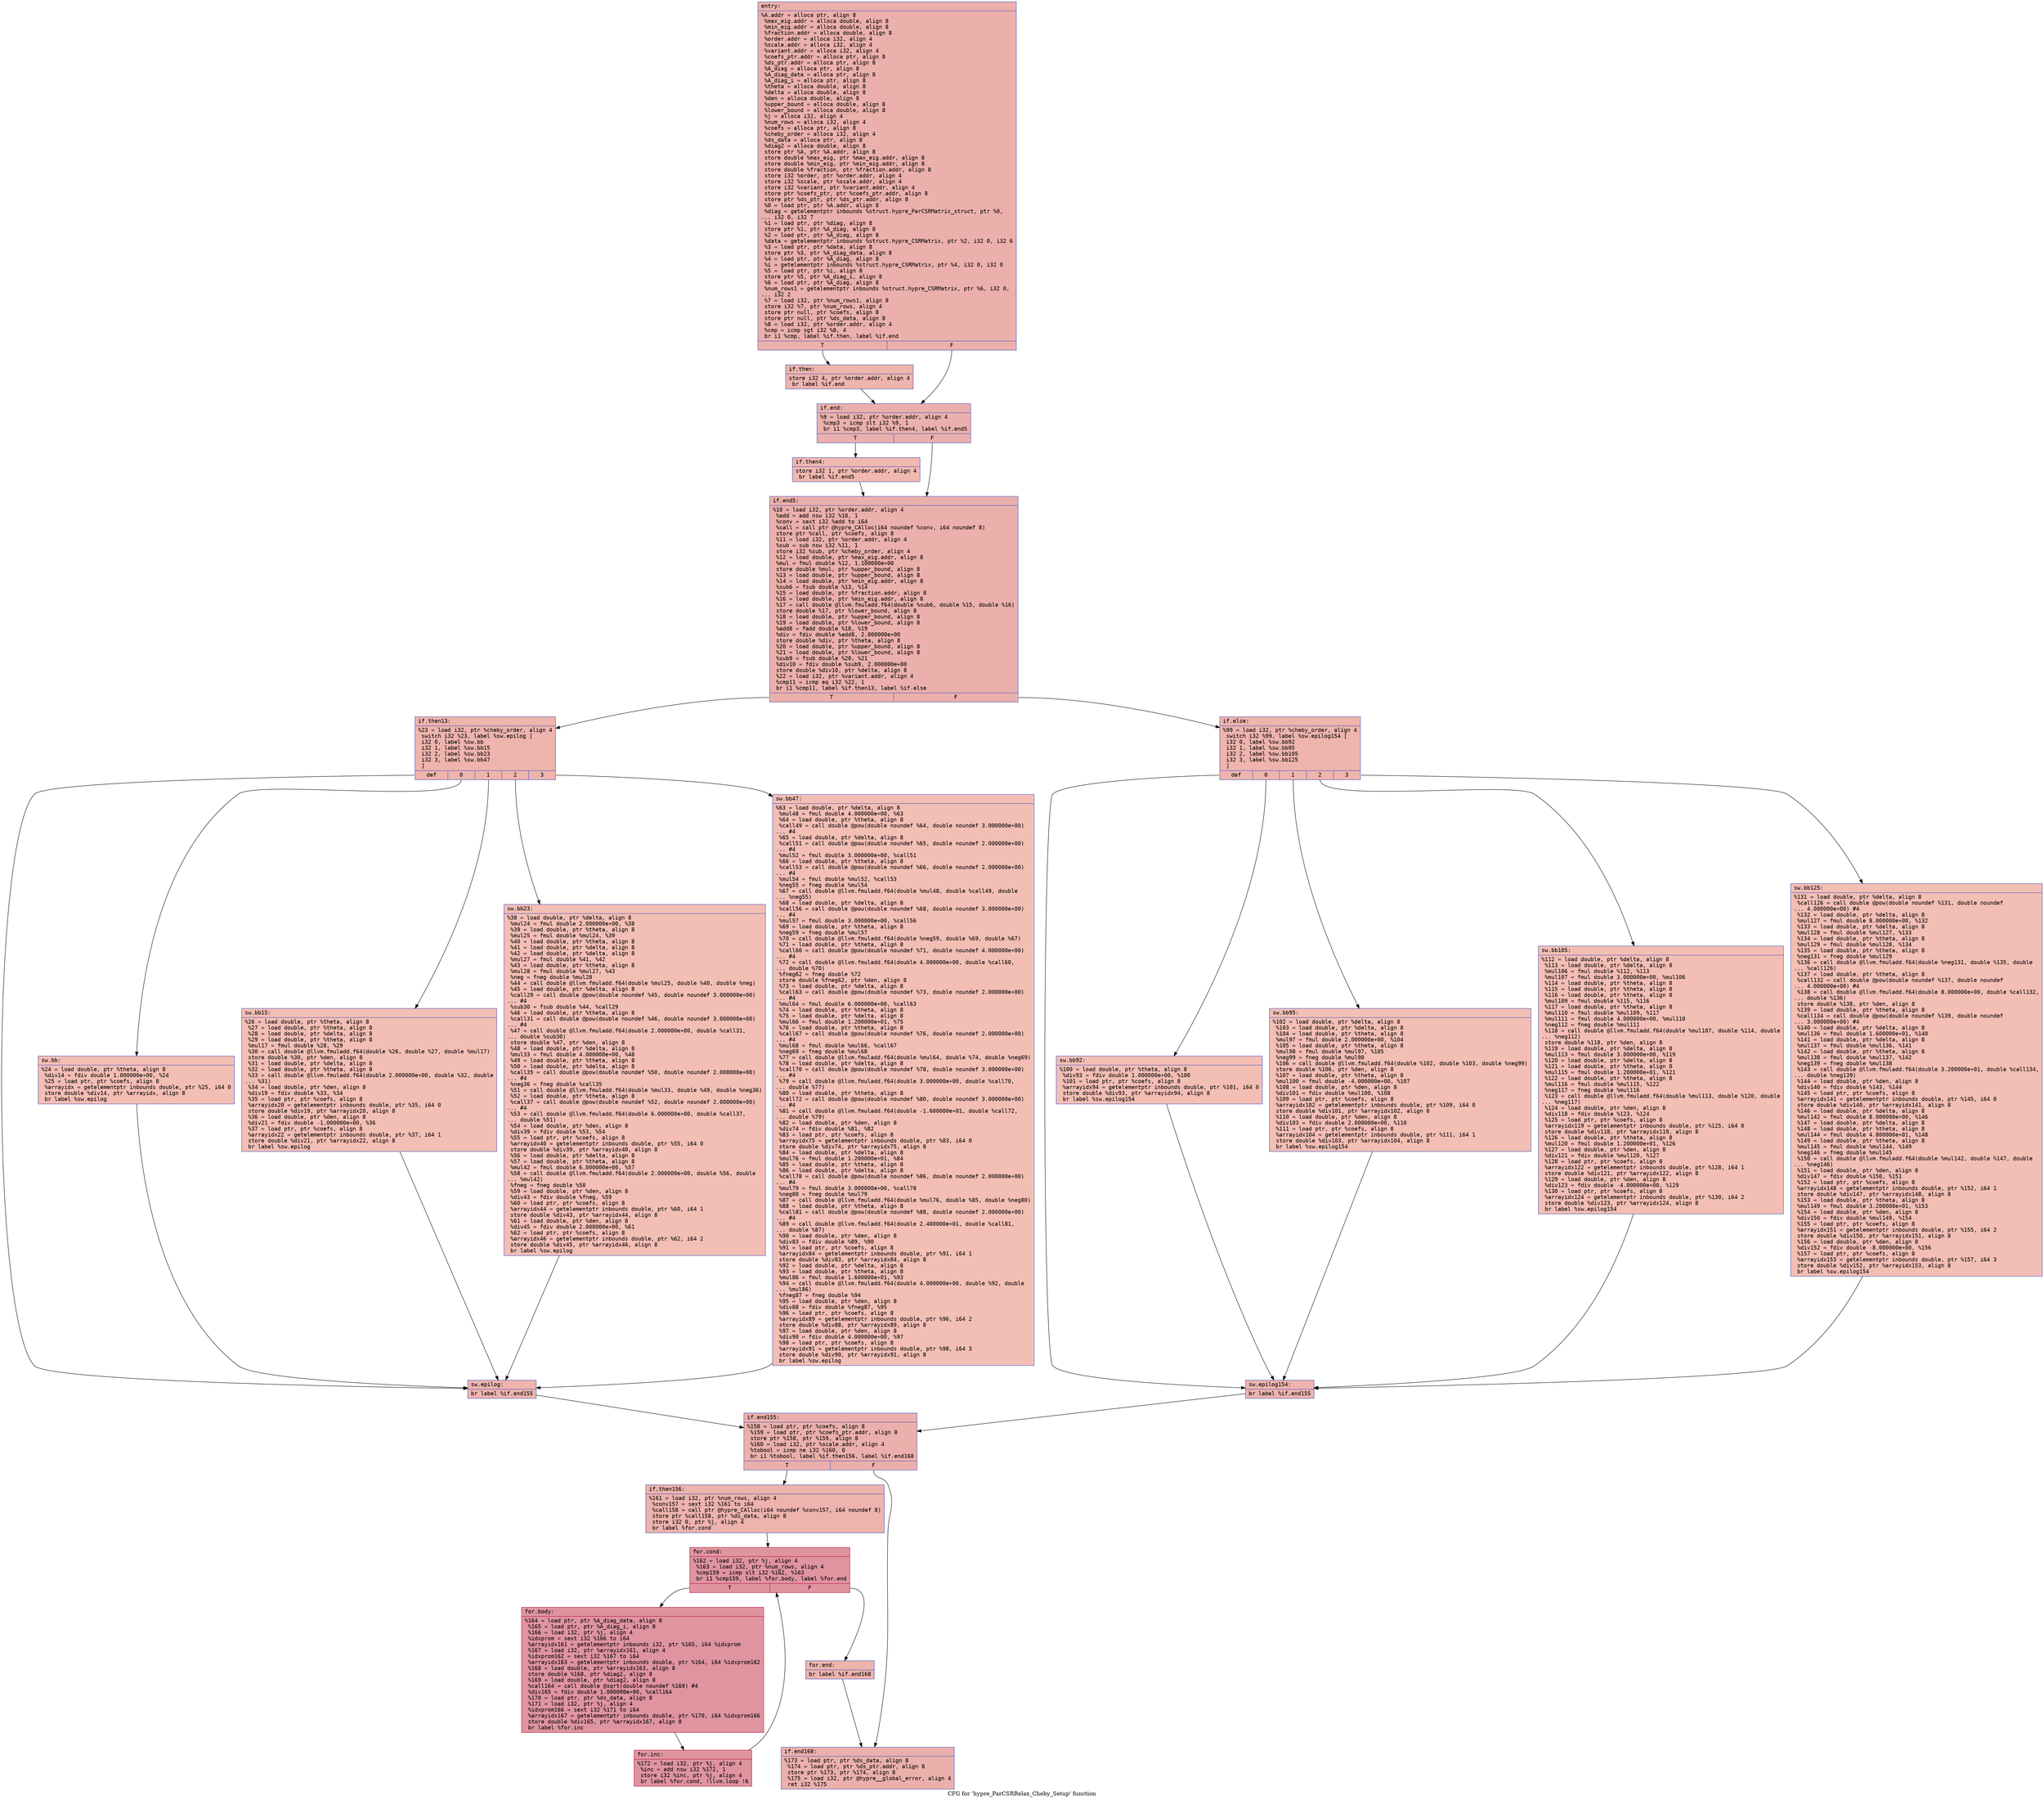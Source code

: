 digraph "CFG for 'hypre_ParCSRRelax_Cheby_Setup' function" {
	label="CFG for 'hypre_ParCSRRelax_Cheby_Setup' function";

	Node0x55d13494d540 [shape=record,color="#3d50c3ff", style=filled, fillcolor="#d24b4070" fontname="Courier",label="{entry:\l|  %A.addr = alloca ptr, align 8\l  %max_eig.addr = alloca double, align 8\l  %min_eig.addr = alloca double, align 8\l  %fraction.addr = alloca double, align 8\l  %order.addr = alloca i32, align 4\l  %scale.addr = alloca i32, align 4\l  %variant.addr = alloca i32, align 4\l  %coefs_ptr.addr = alloca ptr, align 8\l  %ds_ptr.addr = alloca ptr, align 8\l  %A_diag = alloca ptr, align 8\l  %A_diag_data = alloca ptr, align 8\l  %A_diag_i = alloca ptr, align 8\l  %theta = alloca double, align 8\l  %delta = alloca double, align 8\l  %den = alloca double, align 8\l  %upper_bound = alloca double, align 8\l  %lower_bound = alloca double, align 8\l  %j = alloca i32, align 4\l  %num_rows = alloca i32, align 4\l  %coefs = alloca ptr, align 8\l  %cheby_order = alloca i32, align 4\l  %ds_data = alloca ptr, align 8\l  %diag2 = alloca double, align 8\l  store ptr %A, ptr %A.addr, align 8\l  store double %max_eig, ptr %max_eig.addr, align 8\l  store double %min_eig, ptr %min_eig.addr, align 8\l  store double %fraction, ptr %fraction.addr, align 8\l  store i32 %order, ptr %order.addr, align 4\l  store i32 %scale, ptr %scale.addr, align 4\l  store i32 %variant, ptr %variant.addr, align 4\l  store ptr %coefs_ptr, ptr %coefs_ptr.addr, align 8\l  store ptr %ds_ptr, ptr %ds_ptr.addr, align 8\l  %0 = load ptr, ptr %A.addr, align 8\l  %diag = getelementptr inbounds %struct.hypre_ParCSRMatrix_struct, ptr %0,\l... i32 0, i32 7\l  %1 = load ptr, ptr %diag, align 8\l  store ptr %1, ptr %A_diag, align 8\l  %2 = load ptr, ptr %A_diag, align 8\l  %data = getelementptr inbounds %struct.hypre_CSRMatrix, ptr %2, i32 0, i32 6\l  %3 = load ptr, ptr %data, align 8\l  store ptr %3, ptr %A_diag_data, align 8\l  %4 = load ptr, ptr %A_diag, align 8\l  %i = getelementptr inbounds %struct.hypre_CSRMatrix, ptr %4, i32 0, i32 0\l  %5 = load ptr, ptr %i, align 8\l  store ptr %5, ptr %A_diag_i, align 8\l  %6 = load ptr, ptr %A_diag, align 8\l  %num_rows1 = getelementptr inbounds %struct.hypre_CSRMatrix, ptr %6, i32 0,\l... i32 2\l  %7 = load i32, ptr %num_rows1, align 8\l  store i32 %7, ptr %num_rows, align 4\l  store ptr null, ptr %coefs, align 8\l  store ptr null, ptr %ds_data, align 8\l  %8 = load i32, ptr %order.addr, align 4\l  %cmp = icmp sgt i32 %8, 4\l  br i1 %cmp, label %if.then, label %if.end\l|{<s0>T|<s1>F}}"];
	Node0x55d13494d540:s0 -> Node0x55d134951280[tooltip="entry -> if.then\nProbability 50.00%" ];
	Node0x55d13494d540:s1 -> Node0x55d1349512f0[tooltip="entry -> if.end\nProbability 50.00%" ];
	Node0x55d134951280 [shape=record,color="#3d50c3ff", style=filled, fillcolor="#d8564670" fontname="Courier",label="{if.then:\l|  store i32 4, ptr %order.addr, align 4\l  br label %if.end\l}"];
	Node0x55d134951280 -> Node0x55d1349512f0[tooltip="if.then -> if.end\nProbability 100.00%" ];
	Node0x55d1349512f0 [shape=record,color="#3d50c3ff", style=filled, fillcolor="#d24b4070" fontname="Courier",label="{if.end:\l|  %9 = load i32, ptr %order.addr, align 4\l  %cmp3 = icmp slt i32 %9, 1\l  br i1 %cmp3, label %if.then4, label %if.end5\l|{<s0>T|<s1>F}}"];
	Node0x55d1349512f0:s0 -> Node0x55d1349515c0[tooltip="if.end -> if.then4\nProbability 37.50%" ];
	Node0x55d1349512f0:s1 -> Node0x55d134951640[tooltip="if.end -> if.end5\nProbability 62.50%" ];
	Node0x55d1349515c0 [shape=record,color="#3d50c3ff", style=filled, fillcolor="#dc5d4a70" fontname="Courier",label="{if.then4:\l|  store i32 1, ptr %order.addr, align 4\l  br label %if.end5\l}"];
	Node0x55d1349515c0 -> Node0x55d134951640[tooltip="if.then4 -> if.end5\nProbability 100.00%" ];
	Node0x55d134951640 [shape=record,color="#3d50c3ff", style=filled, fillcolor="#d24b4070" fontname="Courier",label="{if.end5:\l|  %10 = load i32, ptr %order.addr, align 4\l  %add = add nsw i32 %10, 1\l  %conv = sext i32 %add to i64\l  %call = call ptr @hypre_CAlloc(i64 noundef %conv, i64 noundef 8)\l  store ptr %call, ptr %coefs, align 8\l  %11 = load i32, ptr %order.addr, align 4\l  %sub = sub nsw i32 %11, 1\l  store i32 %sub, ptr %cheby_order, align 4\l  %12 = load double, ptr %max_eig.addr, align 8\l  %mul = fmul double %12, 1.100000e+00\l  store double %mul, ptr %upper_bound, align 8\l  %13 = load double, ptr %upper_bound, align 8\l  %14 = load double, ptr %min_eig.addr, align 8\l  %sub6 = fsub double %13, %14\l  %15 = load double, ptr %fraction.addr, align 8\l  %16 = load double, ptr %min_eig.addr, align 8\l  %17 = call double @llvm.fmuladd.f64(double %sub6, double %15, double %16)\l  store double %17, ptr %lower_bound, align 8\l  %18 = load double, ptr %upper_bound, align 8\l  %19 = load double, ptr %lower_bound, align 8\l  %add8 = fadd double %18, %19\l  %div = fdiv double %add8, 2.000000e+00\l  store double %div, ptr %theta, align 8\l  %20 = load double, ptr %upper_bound, align 8\l  %21 = load double, ptr %lower_bound, align 8\l  %sub9 = fsub double %20, %21\l  %div10 = fdiv double %sub9, 2.000000e+00\l  store double %div10, ptr %delta, align 8\l  %22 = load i32, ptr %variant.addr, align 4\l  %cmp11 = icmp eq i32 %22, 1\l  br i1 %cmp11, label %if.then13, label %if.else\l|{<s0>T|<s1>F}}"];
	Node0x55d134951640:s0 -> Node0x55d1349544e0[tooltip="if.end5 -> if.then13\nProbability 50.00%" ];
	Node0x55d134951640:s1 -> Node0x55d134954590[tooltip="if.end5 -> if.else\nProbability 50.00%" ];
	Node0x55d1349544e0 [shape=record,color="#3d50c3ff", style=filled, fillcolor="#d8564670" fontname="Courier",label="{if.then13:\l|  %23 = load i32, ptr %cheby_order, align 4\l  switch i32 %23, label %sw.epilog [\l    i32 0, label %sw.bb\l    i32 1, label %sw.bb15\l    i32 2, label %sw.bb23\l    i32 3, label %sw.bb47\l  ]\l|{<s0>def|<s1>0|<s2>1|<s3>2|<s4>3}}"];
	Node0x55d1349544e0:s0 -> Node0x55d134954790[tooltip="if.then13 -> sw.epilog\nProbability 20.00%" ];
	Node0x55d1349544e0:s1 -> Node0x55d1349547e0[tooltip="if.then13 -> sw.bb\nProbability 20.00%" ];
	Node0x55d1349544e0:s2 -> Node0x55d1349548b0[tooltip="if.then13 -> sw.bb15\nProbability 20.00%" ];
	Node0x55d1349544e0:s3 -> Node0x55d134954980[tooltip="if.then13 -> sw.bb23\nProbability 20.00%" ];
	Node0x55d1349544e0:s4 -> Node0x55d134954a80[tooltip="if.then13 -> sw.bb47\nProbability 20.00%" ];
	Node0x55d1349547e0 [shape=record,color="#3d50c3ff", style=filled, fillcolor="#e36c5570" fontname="Courier",label="{sw.bb:\l|  %24 = load double, ptr %theta, align 8\l  %div14 = fdiv double 1.000000e+00, %24\l  %25 = load ptr, ptr %coefs, align 8\l  %arrayidx = getelementptr inbounds double, ptr %25, i64 0\l  store double %div14, ptr %arrayidx, align 8\l  br label %sw.epilog\l}"];
	Node0x55d1349547e0 -> Node0x55d134954790[tooltip="sw.bb -> sw.epilog\nProbability 100.00%" ];
	Node0x55d1349548b0 [shape=record,color="#3d50c3ff", style=filled, fillcolor="#e36c5570" fontname="Courier",label="{sw.bb15:\l|  %26 = load double, ptr %theta, align 8\l  %27 = load double, ptr %theta, align 8\l  %28 = load double, ptr %delta, align 8\l  %29 = load double, ptr %theta, align 8\l  %mul17 = fmul double %28, %29\l  %30 = call double @llvm.fmuladd.f64(double %26, double %27, double %mul17)\l  store double %30, ptr %den, align 8\l  %31 = load double, ptr %delta, align 8\l  %32 = load double, ptr %theta, align 8\l  %33 = call double @llvm.fmuladd.f64(double 2.000000e+00, double %32, double\l... %31)\l  %34 = load double, ptr %den, align 8\l  %div19 = fdiv double %33, %34\l  %35 = load ptr, ptr %coefs, align 8\l  %arrayidx20 = getelementptr inbounds double, ptr %35, i64 0\l  store double %div19, ptr %arrayidx20, align 8\l  %36 = load double, ptr %den, align 8\l  %div21 = fdiv double -1.000000e+00, %36\l  %37 = load ptr, ptr %coefs, align 8\l  %arrayidx22 = getelementptr inbounds double, ptr %37, i64 1\l  store double %div21, ptr %arrayidx22, align 8\l  br label %sw.epilog\l}"];
	Node0x55d1349548b0 -> Node0x55d134954790[tooltip="sw.bb15 -> sw.epilog\nProbability 100.00%" ];
	Node0x55d134954980 [shape=record,color="#3d50c3ff", style=filled, fillcolor="#e36c5570" fontname="Courier",label="{sw.bb23:\l|  %38 = load double, ptr %delta, align 8\l  %mul24 = fmul double 2.000000e+00, %38\l  %39 = load double, ptr %theta, align 8\l  %mul25 = fmul double %mul24, %39\l  %40 = load double, ptr %theta, align 8\l  %41 = load double, ptr %delta, align 8\l  %42 = load double, ptr %delta, align 8\l  %mul27 = fmul double %41, %42\l  %43 = load double, ptr %theta, align 8\l  %mul28 = fmul double %mul27, %43\l  %neg = fneg double %mul28\l  %44 = call double @llvm.fmuladd.f64(double %mul25, double %40, double %neg)\l  %45 = load double, ptr %delta, align 8\l  %call29 = call double @pow(double noundef %45, double noundef 3.000000e+00)\l... #4\l  %sub30 = fsub double %44, %call29\l  %46 = load double, ptr %theta, align 8\l  %call31 = call double @pow(double noundef %46, double noundef 3.000000e+00)\l... #4\l  %47 = call double @llvm.fmuladd.f64(double 2.000000e+00, double %call31,\l... double %sub30)\l  store double %47, ptr %den, align 8\l  %48 = load double, ptr %delta, align 8\l  %mul33 = fmul double 4.000000e+00, %48\l  %49 = load double, ptr %theta, align 8\l  %50 = load double, ptr %delta, align 8\l  %call35 = call double @pow(double noundef %50, double noundef 2.000000e+00)\l... #4\l  %neg36 = fneg double %call35\l  %51 = call double @llvm.fmuladd.f64(double %mul33, double %49, double %neg36)\l  %52 = load double, ptr %theta, align 8\l  %call37 = call double @pow(double noundef %52, double noundef 2.000000e+00)\l... #4\l  %53 = call double @llvm.fmuladd.f64(double 6.000000e+00, double %call37,\l... double %51)\l  %54 = load double, ptr %den, align 8\l  %div39 = fdiv double %53, %54\l  %55 = load ptr, ptr %coefs, align 8\l  %arrayidx40 = getelementptr inbounds double, ptr %55, i64 0\l  store double %div39, ptr %arrayidx40, align 8\l  %56 = load double, ptr %delta, align 8\l  %57 = load double, ptr %theta, align 8\l  %mul42 = fmul double 6.000000e+00, %57\l  %58 = call double @llvm.fmuladd.f64(double 2.000000e+00, double %56, double\l... %mul42)\l  %fneg = fneg double %58\l  %59 = load double, ptr %den, align 8\l  %div43 = fdiv double %fneg, %59\l  %60 = load ptr, ptr %coefs, align 8\l  %arrayidx44 = getelementptr inbounds double, ptr %60, i64 1\l  store double %div43, ptr %arrayidx44, align 8\l  %61 = load double, ptr %den, align 8\l  %div45 = fdiv double 2.000000e+00, %61\l  %62 = load ptr, ptr %coefs, align 8\l  %arrayidx46 = getelementptr inbounds double, ptr %62, i64 2\l  store double %div45, ptr %arrayidx46, align 8\l  br label %sw.epilog\l}"];
	Node0x55d134954980 -> Node0x55d134954790[tooltip="sw.bb23 -> sw.epilog\nProbability 100.00%" ];
	Node0x55d134954a80 [shape=record,color="#3d50c3ff", style=filled, fillcolor="#e36c5570" fontname="Courier",label="{sw.bb47:\l|  %63 = load double, ptr %delta, align 8\l  %mul48 = fmul double 4.000000e+00, %63\l  %64 = load double, ptr %theta, align 8\l  %call49 = call double @pow(double noundef %64, double noundef 3.000000e+00)\l... #4\l  %65 = load double, ptr %delta, align 8\l  %call51 = call double @pow(double noundef %65, double noundef 2.000000e+00)\l... #4\l  %mul52 = fmul double 3.000000e+00, %call51\l  %66 = load double, ptr %theta, align 8\l  %call53 = call double @pow(double noundef %66, double noundef 2.000000e+00)\l... #4\l  %mul54 = fmul double %mul52, %call53\l  %neg55 = fneg double %mul54\l  %67 = call double @llvm.fmuladd.f64(double %mul48, double %call49, double\l... %neg55)\l  %68 = load double, ptr %delta, align 8\l  %call56 = call double @pow(double noundef %68, double noundef 3.000000e+00)\l... #4\l  %mul57 = fmul double 3.000000e+00, %call56\l  %69 = load double, ptr %theta, align 8\l  %neg59 = fneg double %mul57\l  %70 = call double @llvm.fmuladd.f64(double %neg59, double %69, double %67)\l  %71 = load double, ptr %theta, align 8\l  %call60 = call double @pow(double noundef %71, double noundef 4.000000e+00)\l... #4\l  %72 = call double @llvm.fmuladd.f64(double 4.000000e+00, double %call60,\l... double %70)\l  %fneg62 = fneg double %72\l  store double %fneg62, ptr %den, align 8\l  %73 = load double, ptr %delta, align 8\l  %call63 = call double @pow(double noundef %73, double noundef 2.000000e+00)\l... #4\l  %mul64 = fmul double 6.000000e+00, %call63\l  %74 = load double, ptr %theta, align 8\l  %75 = load double, ptr %delta, align 8\l  %mul66 = fmul double 1.200000e+01, %75\l  %76 = load double, ptr %theta, align 8\l  %call67 = call double @pow(double noundef %76, double noundef 2.000000e+00)\l... #4\l  %mul68 = fmul double %mul66, %call67\l  %neg69 = fneg double %mul68\l  %77 = call double @llvm.fmuladd.f64(double %mul64, double %74, double %neg69)\l  %78 = load double, ptr %delta, align 8\l  %call70 = call double @pow(double noundef %78, double noundef 3.000000e+00)\l... #4\l  %79 = call double @llvm.fmuladd.f64(double 3.000000e+00, double %call70,\l... double %77)\l  %80 = load double, ptr %theta, align 8\l  %call72 = call double @pow(double noundef %80, double noundef 3.000000e+00)\l... #4\l  %81 = call double @llvm.fmuladd.f64(double -1.600000e+01, double %call72,\l... double %79)\l  %82 = load double, ptr %den, align 8\l  %div74 = fdiv double %81, %82\l  %83 = load ptr, ptr %coefs, align 8\l  %arrayidx75 = getelementptr inbounds double, ptr %83, i64 0\l  store double %div74, ptr %arrayidx75, align 8\l  %84 = load double, ptr %delta, align 8\l  %mul76 = fmul double 1.200000e+01, %84\l  %85 = load double, ptr %theta, align 8\l  %86 = load double, ptr %delta, align 8\l  %call78 = call double @pow(double noundef %86, double noundef 2.000000e+00)\l... #4\l  %mul79 = fmul double 3.000000e+00, %call78\l  %neg80 = fneg double %mul79\l  %87 = call double @llvm.fmuladd.f64(double %mul76, double %85, double %neg80)\l  %88 = load double, ptr %theta, align 8\l  %call81 = call double @pow(double noundef %88, double noundef 2.000000e+00)\l... #4\l  %89 = call double @llvm.fmuladd.f64(double 2.400000e+01, double %call81,\l... double %87)\l  %90 = load double, ptr %den, align 8\l  %div83 = fdiv double %89, %90\l  %91 = load ptr, ptr %coefs, align 8\l  %arrayidx84 = getelementptr inbounds double, ptr %91, i64 1\l  store double %div83, ptr %arrayidx84, align 8\l  %92 = load double, ptr %delta, align 8\l  %93 = load double, ptr %theta, align 8\l  %mul86 = fmul double 1.600000e+01, %93\l  %94 = call double @llvm.fmuladd.f64(double 4.000000e+00, double %92, double\l... %mul86)\l  %fneg87 = fneg double %94\l  %95 = load double, ptr %den, align 8\l  %div88 = fdiv double %fneg87, %95\l  %96 = load ptr, ptr %coefs, align 8\l  %arrayidx89 = getelementptr inbounds double, ptr %96, i64 2\l  store double %div88, ptr %arrayidx89, align 8\l  %97 = load double, ptr %den, align 8\l  %div90 = fdiv double 4.000000e+00, %97\l  %98 = load ptr, ptr %coefs, align 8\l  %arrayidx91 = getelementptr inbounds double, ptr %98, i64 3\l  store double %div90, ptr %arrayidx91, align 8\l  br label %sw.epilog\l}"];
	Node0x55d134954a80 -> Node0x55d134954790[tooltip="sw.bb47 -> sw.epilog\nProbability 100.00%" ];
	Node0x55d134954790 [shape=record,color="#3d50c3ff", style=filled, fillcolor="#d8564670" fontname="Courier",label="{sw.epilog:\l|  br label %if.end155\l}"];
	Node0x55d134954790 -> Node0x55d134957150[tooltip="sw.epilog -> if.end155\nProbability 100.00%" ];
	Node0x55d134954590 [shape=record,color="#3d50c3ff", style=filled, fillcolor="#d8564670" fontname="Courier",label="{if.else:\l|  %99 = load i32, ptr %cheby_order, align 4\l  switch i32 %99, label %sw.epilog154 [\l    i32 0, label %sw.bb92\l    i32 1, label %sw.bb95\l    i32 2, label %sw.bb105\l    i32 3, label %sw.bb125\l  ]\l|{<s0>def|<s1>0|<s2>1|<s3>2|<s4>3}}"];
	Node0x55d134954590:s0 -> Node0x55d1349572c0[tooltip="if.else -> sw.epilog154\nProbability 20.00%" ];
	Node0x55d134954590:s1 -> Node0x55d13495dd80[tooltip="if.else -> sw.bb92\nProbability 20.00%" ];
	Node0x55d134954590:s2 -> Node0x55d13495ddd0[tooltip="if.else -> sw.bb95\nProbability 20.00%" ];
	Node0x55d134954590:s3 -> Node0x55d13495de20[tooltip="if.else -> sw.bb105\nProbability 20.00%" ];
	Node0x55d134954590:s4 -> Node0x55d13495dea0[tooltip="if.else -> sw.bb125\nProbability 20.00%" ];
	Node0x55d13495dd80 [shape=record,color="#3d50c3ff", style=filled, fillcolor="#e36c5570" fontname="Courier",label="{sw.bb92:\l|  %100 = load double, ptr %theta, align 8\l  %div93 = fdiv double 1.000000e+00, %100\l  %101 = load ptr, ptr %coefs, align 8\l  %arrayidx94 = getelementptr inbounds double, ptr %101, i64 0\l  store double %div93, ptr %arrayidx94, align 8\l  br label %sw.epilog154\l}"];
	Node0x55d13495dd80 -> Node0x55d1349572c0[tooltip="sw.bb92 -> sw.epilog154\nProbability 100.00%" ];
	Node0x55d13495ddd0 [shape=record,color="#3d50c3ff", style=filled, fillcolor="#e36c5570" fontname="Courier",label="{sw.bb95:\l|  %102 = load double, ptr %delta, align 8\l  %103 = load double, ptr %delta, align 8\l  %104 = load double, ptr %theta, align 8\l  %mul97 = fmul double 2.000000e+00, %104\l  %105 = load double, ptr %theta, align 8\l  %mul98 = fmul double %mul97, %105\l  %neg99 = fneg double %mul98\l  %106 = call double @llvm.fmuladd.f64(double %102, double %103, double %neg99)\l  store double %106, ptr %den, align 8\l  %107 = load double, ptr %theta, align 8\l  %mul100 = fmul double -4.000000e+00, %107\l  %108 = load double, ptr %den, align 8\l  %div101 = fdiv double %mul100, %108\l  %109 = load ptr, ptr %coefs, align 8\l  %arrayidx102 = getelementptr inbounds double, ptr %109, i64 0\l  store double %div101, ptr %arrayidx102, align 8\l  %110 = load double, ptr %den, align 8\l  %div103 = fdiv double 2.000000e+00, %110\l  %111 = load ptr, ptr %coefs, align 8\l  %arrayidx104 = getelementptr inbounds double, ptr %111, i64 1\l  store double %div103, ptr %arrayidx104, align 8\l  br label %sw.epilog154\l}"];
	Node0x55d13495ddd0 -> Node0x55d1349572c0[tooltip="sw.bb95 -> sw.epilog154\nProbability 100.00%" ];
	Node0x55d13495de20 [shape=record,color="#3d50c3ff", style=filled, fillcolor="#e36c5570" fontname="Courier",label="{sw.bb105:\l|  %112 = load double, ptr %delta, align 8\l  %113 = load double, ptr %delta, align 8\l  %mul106 = fmul double %112, %113\l  %mul107 = fmul double 3.000000e+00, %mul106\l  %114 = load double, ptr %theta, align 8\l  %115 = load double, ptr %theta, align 8\l  %116 = load double, ptr %theta, align 8\l  %mul109 = fmul double %115, %116\l  %117 = load double, ptr %theta, align 8\l  %mul110 = fmul double %mul109, %117\l  %mul111 = fmul double 4.000000e+00, %mul110\l  %neg112 = fneg double %mul111\l  %118 = call double @llvm.fmuladd.f64(double %mul107, double %114, double\l... %neg112)\l  store double %118, ptr %den, align 8\l  %119 = load double, ptr %delta, align 8\l  %mul113 = fmul double 3.000000e+00, %119\l  %120 = load double, ptr %delta, align 8\l  %121 = load double, ptr %theta, align 8\l  %mul115 = fmul double 1.200000e+01, %121\l  %122 = load double, ptr %theta, align 8\l  %mul116 = fmul double %mul115, %122\l  %neg117 = fneg double %mul116\l  %123 = call double @llvm.fmuladd.f64(double %mul113, double %120, double\l... %neg117)\l  %124 = load double, ptr %den, align 8\l  %div118 = fdiv double %123, %124\l  %125 = load ptr, ptr %coefs, align 8\l  %arrayidx119 = getelementptr inbounds double, ptr %125, i64 0\l  store double %div118, ptr %arrayidx119, align 8\l  %126 = load double, ptr %theta, align 8\l  %mul120 = fmul double 1.200000e+01, %126\l  %127 = load double, ptr %den, align 8\l  %div121 = fdiv double %mul120, %127\l  %128 = load ptr, ptr %coefs, align 8\l  %arrayidx122 = getelementptr inbounds double, ptr %128, i64 1\l  store double %div121, ptr %arrayidx122, align 8\l  %129 = load double, ptr %den, align 8\l  %div123 = fdiv double -4.000000e+00, %129\l  %130 = load ptr, ptr %coefs, align 8\l  %arrayidx124 = getelementptr inbounds double, ptr %130, i64 2\l  store double %div123, ptr %arrayidx124, align 8\l  br label %sw.epilog154\l}"];
	Node0x55d13495de20 -> Node0x55d1349572c0[tooltip="sw.bb105 -> sw.epilog154\nProbability 100.00%" ];
	Node0x55d13495dea0 [shape=record,color="#3d50c3ff", style=filled, fillcolor="#e36c5570" fontname="Courier",label="{sw.bb125:\l|  %131 = load double, ptr %delta, align 8\l  %call126 = call double @pow(double noundef %131, double noundef\l... 4.000000e+00) #4\l  %132 = load double, ptr %delta, align 8\l  %mul127 = fmul double 8.000000e+00, %132\l  %133 = load double, ptr %delta, align 8\l  %mul128 = fmul double %mul127, %133\l  %134 = load double, ptr %theta, align 8\l  %mul129 = fmul double %mul128, %134\l  %135 = load double, ptr %theta, align 8\l  %neg131 = fneg double %mul129\l  %136 = call double @llvm.fmuladd.f64(double %neg131, double %135, double\l... %call126)\l  %137 = load double, ptr %theta, align 8\l  %call132 = call double @pow(double noundef %137, double noundef\l... 4.000000e+00) #4\l  %138 = call double @llvm.fmuladd.f64(double 8.000000e+00, double %call132,\l... double %136)\l  store double %138, ptr %den, align 8\l  %139 = load double, ptr %theta, align 8\l  %call134 = call double @pow(double noundef %139, double noundef\l... 3.000000e+00) #4\l  %140 = load double, ptr %delta, align 8\l  %mul136 = fmul double 1.600000e+01, %140\l  %141 = load double, ptr %delta, align 8\l  %mul137 = fmul double %mul136, %141\l  %142 = load double, ptr %theta, align 8\l  %mul138 = fmul double %mul137, %142\l  %neg139 = fneg double %mul138\l  %143 = call double @llvm.fmuladd.f64(double 3.200000e+01, double %call134,\l... double %neg139)\l  %144 = load double, ptr %den, align 8\l  %div140 = fdiv double %143, %144\l  %145 = load ptr, ptr %coefs, align 8\l  %arrayidx141 = getelementptr inbounds double, ptr %145, i64 0\l  store double %div140, ptr %arrayidx141, align 8\l  %146 = load double, ptr %delta, align 8\l  %mul142 = fmul double 8.000000e+00, %146\l  %147 = load double, ptr %delta, align 8\l  %148 = load double, ptr %theta, align 8\l  %mul144 = fmul double 4.800000e+01, %148\l  %149 = load double, ptr %theta, align 8\l  %mul145 = fmul double %mul144, %149\l  %neg146 = fneg double %mul145\l  %150 = call double @llvm.fmuladd.f64(double %mul142, double %147, double\l... %neg146)\l  %151 = load double, ptr %den, align 8\l  %div147 = fdiv double %150, %151\l  %152 = load ptr, ptr %coefs, align 8\l  %arrayidx148 = getelementptr inbounds double, ptr %152, i64 1\l  store double %div147, ptr %arrayidx148, align 8\l  %153 = load double, ptr %theta, align 8\l  %mul149 = fmul double 3.200000e+01, %153\l  %154 = load double, ptr %den, align 8\l  %div150 = fdiv double %mul149, %154\l  %155 = load ptr, ptr %coefs, align 8\l  %arrayidx151 = getelementptr inbounds double, ptr %155, i64 2\l  store double %div150, ptr %arrayidx151, align 8\l  %156 = load double, ptr %den, align 8\l  %div152 = fdiv double -8.000000e+00, %156\l  %157 = load ptr, ptr %coefs, align 8\l  %arrayidx153 = getelementptr inbounds double, ptr %157, i64 3\l  store double %div152, ptr %arrayidx153, align 8\l  br label %sw.epilog154\l}"];
	Node0x55d13495dea0 -> Node0x55d1349572c0[tooltip="sw.bb125 -> sw.epilog154\nProbability 100.00%" ];
	Node0x55d1349572c0 [shape=record,color="#3d50c3ff", style=filled, fillcolor="#d8564670" fontname="Courier",label="{sw.epilog154:\l|  br label %if.end155\l}"];
	Node0x55d1349572c0 -> Node0x55d134957150[tooltip="sw.epilog154 -> if.end155\nProbability 100.00%" ];
	Node0x55d134957150 [shape=record,color="#3d50c3ff", style=filled, fillcolor="#d24b4070" fontname="Courier",label="{if.end155:\l|  %158 = load ptr, ptr %coefs, align 8\l  %159 = load ptr, ptr %coefs_ptr.addr, align 8\l  store ptr %158, ptr %159, align 8\l  %160 = load i32, ptr %scale.addr, align 4\l  %tobool = icmp ne i32 %160, 0\l  br i1 %tobool, label %if.then156, label %if.end168\l|{<s0>T|<s1>F}}"];
	Node0x55d134957150:s0 -> Node0x55d1349636d0[tooltip="if.end155 -> if.then156\nProbability 62.50%" ];
	Node0x55d134957150:s1 -> Node0x55d134963750[tooltip="if.end155 -> if.end168\nProbability 37.50%" ];
	Node0x55d1349636d0 [shape=record,color="#3d50c3ff", style=filled, fillcolor="#d6524470" fontname="Courier",label="{if.then156:\l|  %161 = load i32, ptr %num_rows, align 4\l  %conv157 = sext i32 %161 to i64\l  %call158 = call ptr @hypre_CAlloc(i64 noundef %conv157, i64 noundef 8)\l  store ptr %call158, ptr %ds_data, align 8\l  store i32 0, ptr %j, align 4\l  br label %for.cond\l}"];
	Node0x55d1349636d0 -> Node0x55d134963c20[tooltip="if.then156 -> for.cond\nProbability 100.00%" ];
	Node0x55d134963c20 [shape=record,color="#b70d28ff", style=filled, fillcolor="#b70d2870" fontname="Courier",label="{for.cond:\l|  %162 = load i32, ptr %j, align 4\l  %163 = load i32, ptr %num_rows, align 4\l  %cmp159 = icmp slt i32 %162, %163\l  br i1 %cmp159, label %for.body, label %for.end\l|{<s0>T|<s1>F}}"];
	Node0x55d134963c20:s0 -> Node0x55d134963ea0[tooltip="for.cond -> for.body\nProbability 96.88%" ];
	Node0x55d134963c20:s1 -> Node0x55d134963f20[tooltip="for.cond -> for.end\nProbability 3.12%" ];
	Node0x55d134963ea0 [shape=record,color="#b70d28ff", style=filled, fillcolor="#b70d2870" fontname="Courier",label="{for.body:\l|  %164 = load ptr, ptr %A_diag_data, align 8\l  %165 = load ptr, ptr %A_diag_i, align 8\l  %166 = load i32, ptr %j, align 4\l  %idxprom = sext i32 %166 to i64\l  %arrayidx161 = getelementptr inbounds i32, ptr %165, i64 %idxprom\l  %167 = load i32, ptr %arrayidx161, align 4\l  %idxprom162 = sext i32 %167 to i64\l  %arrayidx163 = getelementptr inbounds double, ptr %164, i64 %idxprom162\l  %168 = load double, ptr %arrayidx163, align 8\l  store double %168, ptr %diag2, align 8\l  %169 = load double, ptr %diag2, align 8\l  %call164 = call double @sqrt(double noundef %169) #4\l  %div165 = fdiv double 1.000000e+00, %call164\l  %170 = load ptr, ptr %ds_data, align 8\l  %171 = load i32, ptr %j, align 4\l  %idxprom166 = sext i32 %171 to i64\l  %arrayidx167 = getelementptr inbounds double, ptr %170, i64 %idxprom166\l  store double %div165, ptr %arrayidx167, align 8\l  br label %for.inc\l}"];
	Node0x55d134963ea0 -> Node0x55d134959b80[tooltip="for.body -> for.inc\nProbability 100.00%" ];
	Node0x55d134959b80 [shape=record,color="#b70d28ff", style=filled, fillcolor="#b70d2870" fontname="Courier",label="{for.inc:\l|  %172 = load i32, ptr %j, align 4\l  %inc = add nsw i32 %172, 1\l  store i32 %inc, ptr %j, align 4\l  br label %for.cond, !llvm.loop !6\l}"];
	Node0x55d134959b80 -> Node0x55d134963c20[tooltip="for.inc -> for.cond\nProbability 100.00%" ];
	Node0x55d134963f20 [shape=record,color="#3d50c3ff", style=filled, fillcolor="#d6524470" fontname="Courier",label="{for.end:\l|  br label %if.end168\l}"];
	Node0x55d134963f20 -> Node0x55d134963750[tooltip="for.end -> if.end168\nProbability 100.00%" ];
	Node0x55d134963750 [shape=record,color="#3d50c3ff", style=filled, fillcolor="#d24b4070" fontname="Courier",label="{if.end168:\l|  %173 = load ptr, ptr %ds_data, align 8\l  %174 = load ptr, ptr %ds_ptr.addr, align 8\l  store ptr %173, ptr %174, align 8\l  %175 = load i32, ptr @hypre__global_error, align 4\l  ret i32 %175\l}"];
}
